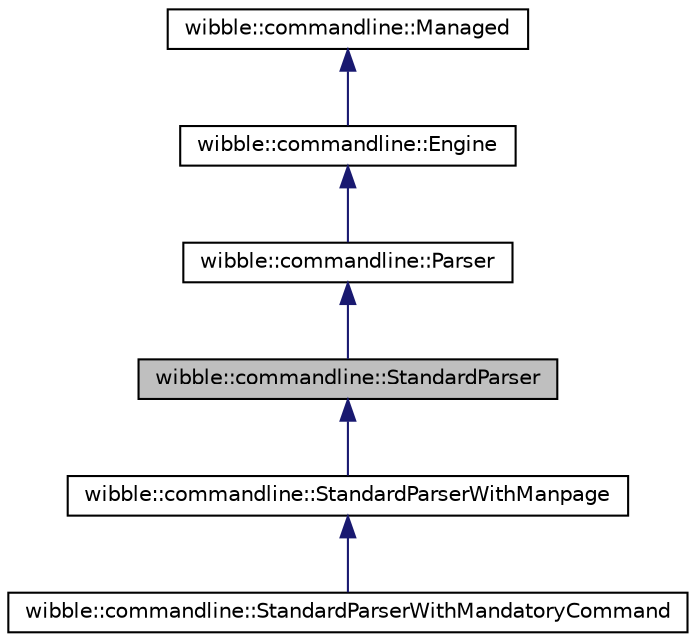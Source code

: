 digraph G
{
  edge [fontname="Helvetica",fontsize="10",labelfontname="Helvetica",labelfontsize="10"];
  node [fontname="Helvetica",fontsize="10",shape=record];
  Node1 [label="wibble::commandline::StandardParser",height=0.2,width=0.4,color="black", fillcolor="grey75", style="filled" fontcolor="black"];
  Node2 -> Node1 [dir="back",color="midnightblue",fontsize="10",style="solid",fontname="Helvetica"];
  Node2 [label="wibble::commandline::Parser",height=0.2,width=0.4,color="black", fillcolor="white", style="filled",URL="$classwibble_1_1commandline_1_1Parser.html",tooltip="Generic parser for commandline arguments."];
  Node3 -> Node2 [dir="back",color="midnightblue",fontsize="10",style="solid",fontname="Helvetica"];
  Node3 [label="wibble::commandline::Engine",height=0.2,width=0.4,color="black", fillcolor="white", style="filled",URL="$classwibble_1_1commandline_1_1Engine.html",tooltip="Parse commandline options."];
  Node4 -> Node3 [dir="back",color="midnightblue",fontsize="10",style="solid",fontname="Helvetica"];
  Node4 [label="wibble::commandline::Managed",height=0.2,width=0.4,color="black", fillcolor="white", style="filled",URL="$classwibble_1_1commandline_1_1Managed.html"];
  Node1 -> Node5 [dir="back",color="midnightblue",fontsize="10",style="solid",fontname="Helvetica"];
  Node5 [label="wibble::commandline::StandardParserWithManpage",height=0.2,width=0.4,color="black", fillcolor="white", style="filled",URL="$classwibble_1_1commandline_1_1StandardParserWithManpage.html",tooltip="Parser for commandline arguments, with builting help functions and manpage generation."];
  Node5 -> Node6 [dir="back",color="midnightblue",fontsize="10",style="solid",fontname="Helvetica"];
  Node6 [label="wibble::commandline::StandardParserWithMandatoryCommand",height=0.2,width=0.4,color="black", fillcolor="white", style="filled",URL="$classwibble_1_1commandline_1_1StandardParserWithMandatoryCommand.html",tooltip="Parser for commandline arguments, with builting help functions and manpage generation, and requiring a mandatory command."];
}
